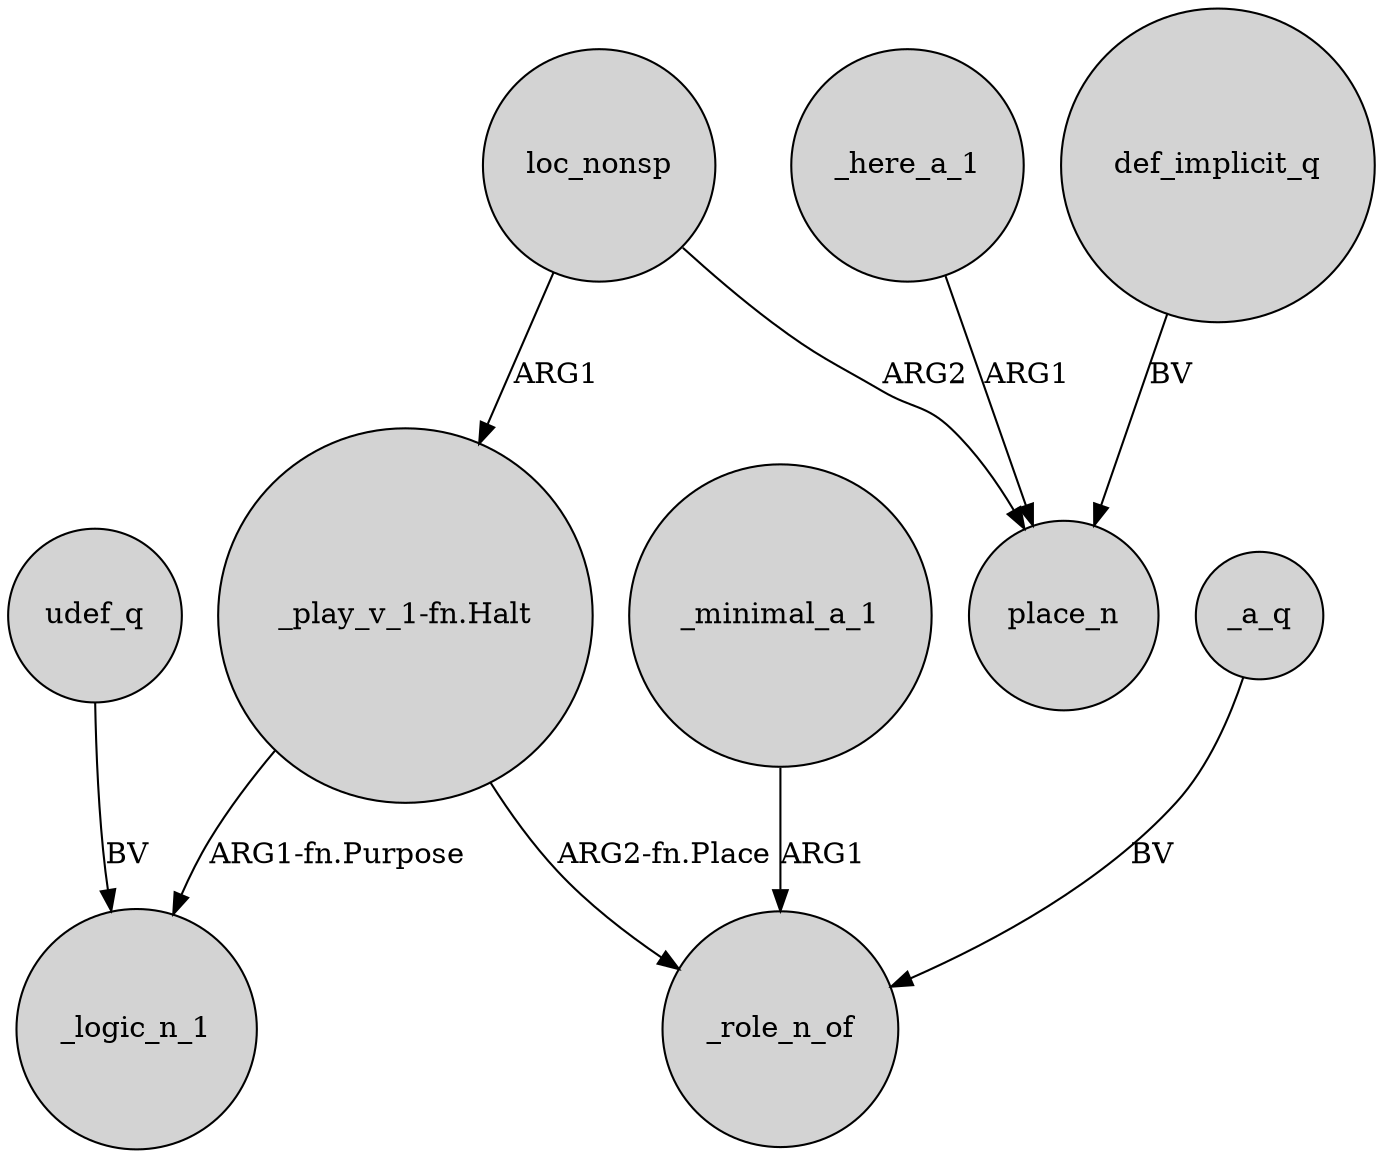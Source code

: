 digraph {
	node [shape=circle style=filled]
	_a_q -> _role_n_of [label=BV]
	loc_nonsp -> place_n [label=ARG2]
	"_play_v_1-fn.Halt" -> _role_n_of [label="ARG2-fn.Place"]
	_here_a_1 -> place_n [label=ARG1]
	_minimal_a_1 -> _role_n_of [label=ARG1]
	def_implicit_q -> place_n [label=BV]
	"_play_v_1-fn.Halt" -> _logic_n_1 [label="ARG1-fn.Purpose"]
	loc_nonsp -> "_play_v_1-fn.Halt" [label=ARG1]
	udef_q -> _logic_n_1 [label=BV]
}
